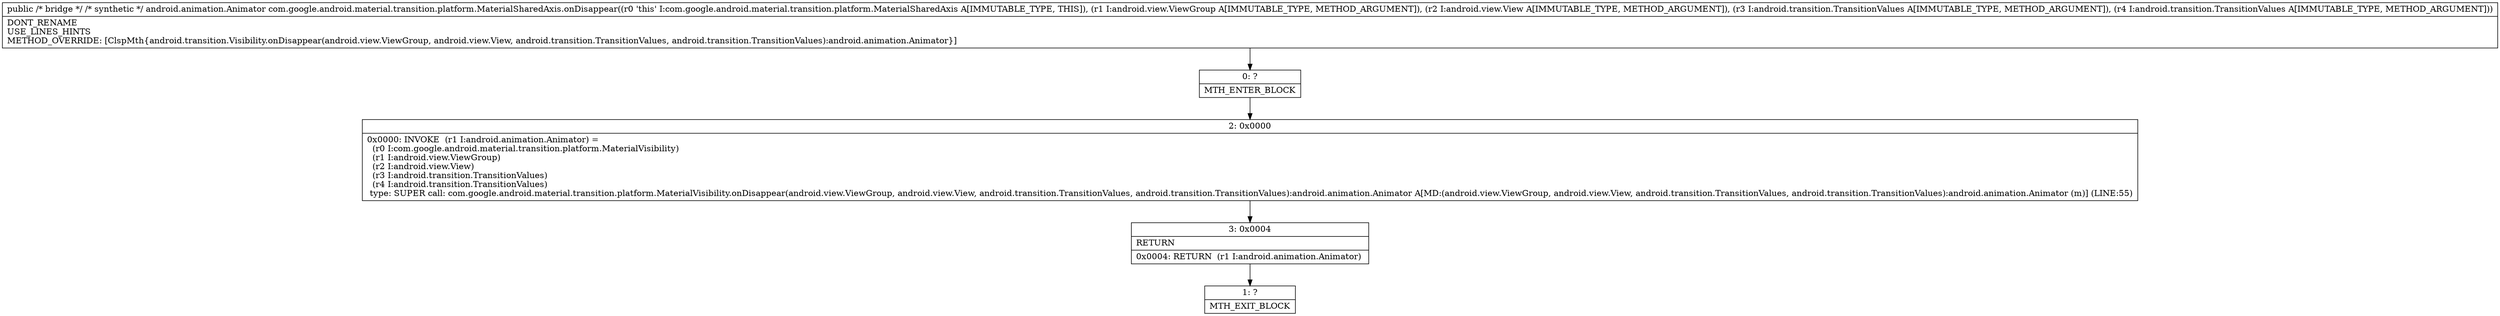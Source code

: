 digraph "CFG forcom.google.android.material.transition.platform.MaterialSharedAxis.onDisappear(Landroid\/view\/ViewGroup;Landroid\/view\/View;Landroid\/transition\/TransitionValues;Landroid\/transition\/TransitionValues;)Landroid\/animation\/Animator;" {
Node_0 [shape=record,label="{0\:\ ?|MTH_ENTER_BLOCK\l}"];
Node_2 [shape=record,label="{2\:\ 0x0000|0x0000: INVOKE  (r1 I:android.animation.Animator) = \l  (r0 I:com.google.android.material.transition.platform.MaterialVisibility)\l  (r1 I:android.view.ViewGroup)\l  (r2 I:android.view.View)\l  (r3 I:android.transition.TransitionValues)\l  (r4 I:android.transition.TransitionValues)\l type: SUPER call: com.google.android.material.transition.platform.MaterialVisibility.onDisappear(android.view.ViewGroup, android.view.View, android.transition.TransitionValues, android.transition.TransitionValues):android.animation.Animator A[MD:(android.view.ViewGroup, android.view.View, android.transition.TransitionValues, android.transition.TransitionValues):android.animation.Animator (m)] (LINE:55)\l}"];
Node_3 [shape=record,label="{3\:\ 0x0004|RETURN\l|0x0004: RETURN  (r1 I:android.animation.Animator) \l}"];
Node_1 [shape=record,label="{1\:\ ?|MTH_EXIT_BLOCK\l}"];
MethodNode[shape=record,label="{public \/* bridge *\/ \/* synthetic *\/ android.animation.Animator com.google.android.material.transition.platform.MaterialSharedAxis.onDisappear((r0 'this' I:com.google.android.material.transition.platform.MaterialSharedAxis A[IMMUTABLE_TYPE, THIS]), (r1 I:android.view.ViewGroup A[IMMUTABLE_TYPE, METHOD_ARGUMENT]), (r2 I:android.view.View A[IMMUTABLE_TYPE, METHOD_ARGUMENT]), (r3 I:android.transition.TransitionValues A[IMMUTABLE_TYPE, METHOD_ARGUMENT]), (r4 I:android.transition.TransitionValues A[IMMUTABLE_TYPE, METHOD_ARGUMENT]))  | DONT_RENAME\lUSE_LINES_HINTS\lMETHOD_OVERRIDE: [ClspMth\{android.transition.Visibility.onDisappear(android.view.ViewGroup, android.view.View, android.transition.TransitionValues, android.transition.TransitionValues):android.animation.Animator\}]\l}"];
MethodNode -> Node_0;Node_0 -> Node_2;
Node_2 -> Node_3;
Node_3 -> Node_1;
}


